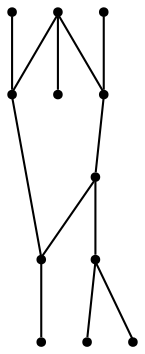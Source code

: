 graph {
  node [shape=point,comment="{\"directed\":false,\"doi\":\"10.1007/978-3-030-68766-3_14\",\"figure\":\"2 (3)\"}"]

  v0 [pos="1470.0862577754292,524.1463774837089"]
  v1 [pos="1470.0872751901125,340.784809101022"]
  v2 [pos="1403.4089690994324,374.1240622541305"]
  v3 [pos="1403.4099865141156,340.784809101022"]
  v4 [pos="1370.071342176117,407.46128060281086"]
  v5 [pos="1386.739646930433,607.4899161596072"]
  v6 [pos="1386.7406643451163,540.8142236063885"]
  v7 [pos="1336.7326978381188,340.784809101022"]
  v8 [pos="1303.3940535001204,474.1377521045997"]
  v9 [pos="1270.055409162122,340.784809101022"]
  v10 [pos="1236.7167648241236,424.13039847825803"]
  v11 [pos="1203.3781204861252,340.784809101022"]

  v0 -- v2 [id="-1",pos="1470.0862577754292,524.1463774837089 1486.7577419506301,524.1451057309414 1486.7577419506301,524.1451057309414 1486.7577419506301,524.1451057309414 1503.4270641196292,524.1451057309414 1503.4270641196292,524.1451057309414 1503.4270641196292,524.1451057309414 1503.4270641196292,374.1230448519164 1503.4270641196292,374.1230448519164 1503.4270641196292,374.1230448519164 1470.0884197816308,374.1230448519164 1470.0884197816308,374.1230448519164 1470.0884197816308,374.1230448519164 1403.4089690994324,374.1240622541305 1403.4089690994324,374.1240622541305 1403.4089690994324,374.1240622541305"]
  v10 -- v9 [id="-2",pos="1236.7167648241236,424.13039847825803 1270.0565537536406,424.13039847825803 1270.0565537536406,424.13039847825803 1270.0565537536406,424.13039847825803 1270.055409162122,340.784809101022 1270.055409162122,340.784809101022 1270.055409162122,340.784809101022"]
  v8 -- v10 [id="-3",pos="1303.3940535001204,474.1377521045997 1236.7179094156422,474.13775210459966 1236.7179094156422,474.13775210459966 1236.7179094156422,474.13775210459966 1236.7167648241236,424.13039847825803 1236.7167648241236,424.13039847825803 1236.7167648241236,424.13039847825803"]
  v8 -- v4 [id="-4",pos="1303.3940535001204,474.1377521045997 1370.0724867676358,474.13775210459966 1370.0724867676358,474.13775210459966 1370.0724867676358,474.13775210459966 1370.071342176117,407.46128060281086 1370.071342176117,407.46128060281086 1370.071342176117,407.46128060281086"]
  v10 -- v11 [id="-5",pos="1236.7167648241236,424.13039847825803 1203.3792650776438,424.13039847825803 1203.3792650776438,424.13039847825803 1203.3792650776438,424.13039847825803 1203.3781204861252,340.784809101022 1203.3781204861252,340.784809101022 1203.3781204861252,340.784809101022"]
  v0 -- v1 [id="-8",pos="1470.0862577754292,524.1463774837089 1470.0872751901125,340.784809101022 1470.0872751901125,340.784809101022 1470.0872751901125,340.784809101022"]
  v0 -- v6 [id="-9",pos="1470.0862577754292,524.1463774837089 1470.0884197816308,540.8142236063885 1470.0884197816308,540.8142236063885 1470.0884197816308,540.8142236063885 1386.7406643451163,540.8142236063885 1386.7406643451163,540.8142236063885 1386.7406643451163,540.8142236063885"]
  v6 -- v8 [id="-10",pos="1386.7406643451163,540.8142236063885 1303.395198091639,540.8142236063885 1303.395198091639,540.8142236063885 1303.395198091639,540.8142236063885 1303.3940535001204,474.1377521045997 1303.3940535001204,474.1377521045997 1303.3940535001204,474.1377521045997"]
  v4 -- v7 [id="-11",pos="1370.071342176117,407.46128060281086 1336.7338424296374,407.46128060281086 1336.7338424296374,407.46128060281086 1336.7338424296374,407.46128060281086 1336.7326978381188,340.784809101022 1336.7326978381188,340.784809101022 1336.7326978381188,340.784809101022"]
  v2 -- v4 [id="-12",pos="1403.4089690994324,374.1240622541305 1403.411131105634,407.46128060281086 1403.411131105634,407.46128060281086 1403.411131105634,407.46128060281086 1370.071342176117,407.46128060281086 1370.071342176117,407.46128060281086 1370.071342176117,407.46128060281086"]
  v3 -- v2 [id="-13",pos="1403.4099865141156,340.784809101022 1403.4089690994324,374.1240622541305 1403.4089690994324,374.1240622541305 1403.4089690994324,374.1240622541305"]
  v5 -- v6 [id="-14",pos="1386.739646930433,607.4899161596072 1386.7406643451163,540.8142236063885 1386.7406643451163,540.8142236063885 1386.7406643451163,540.8142236063885"]
}